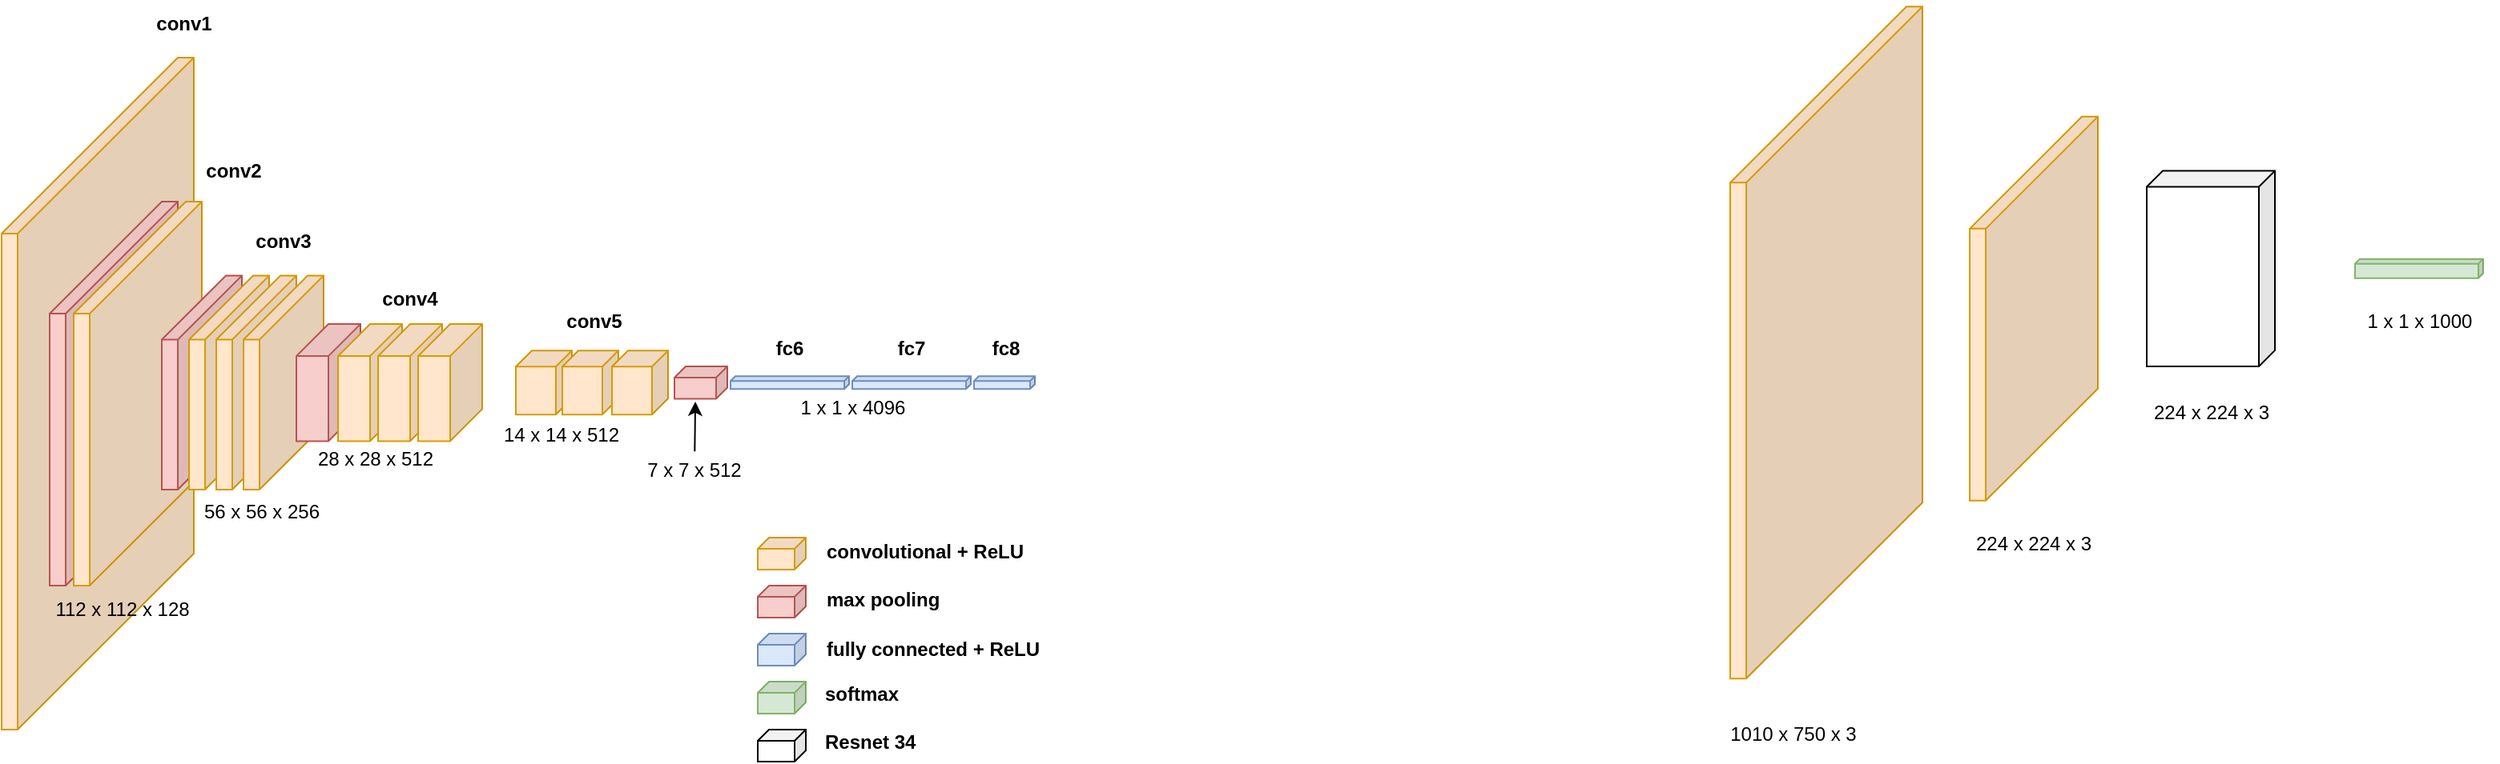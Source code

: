 <mxfile version="21.2.9" type="github">
  <diagram id="QJjx0-fPxzvcmYibJWj1" name="Page-1">
    <mxGraphModel dx="304" dy="170" grid="1" gridSize="10" guides="1" tooltips="1" connect="1" arrows="1" fold="1" page="1" pageScale="1" pageWidth="827" pageHeight="583" math="0" shadow="0">
      <root>
        <mxCell id="0" />
        <mxCell id="1" parent="0" />
        <mxCell id="4f-DMQIj-ya-iA7LCkDa-1" value="" style="shape=cube;whiteSpace=wrap;html=1;boundedLbl=1;backgroundOutline=1;darkOpacity=0.05;darkOpacity2=0.1;size=110;direction=east;flipH=1;fillColor=#ffe6cc;strokeColor=#d79b00;" parent="1" vertex="1">
          <mxGeometry x="1170" y="64.13" width="120" height="420" as="geometry" />
        </mxCell>
        <mxCell id="4f-DMQIj-ya-iA7LCkDa-2" value="" style="shape=cube;whiteSpace=wrap;html=1;boundedLbl=1;backgroundOutline=1;darkOpacity=0.05;darkOpacity2=0.1;size=110;direction=east;flipH=1;fillColor=#ffe6cc;strokeColor=#d79b00;" parent="1" vertex="1">
          <mxGeometry x="91" y="96" width="120" height="420" as="geometry" />
        </mxCell>
        <mxCell id="4f-DMQIj-ya-iA7LCkDa-3" value="" style="shape=cube;whiteSpace=wrap;html=1;boundedLbl=1;backgroundOutline=1;darkOpacity=0.05;darkOpacity2=0.1;size=70;direction=east;flipH=1;fillColor=#f8cecc;strokeColor=#b85450;" parent="1" vertex="1">
          <mxGeometry x="121" y="186" width="80" height="240" as="geometry" />
        </mxCell>
        <mxCell id="4f-DMQIj-ya-iA7LCkDa-4" value="" style="shape=cube;whiteSpace=wrap;html=1;boundedLbl=1;backgroundOutline=1;darkOpacity=0.05;darkOpacity2=0.1;size=70;direction=east;flipH=1;fillColor=#ffe6cc;strokeColor=#d79b00;" parent="1" vertex="1">
          <mxGeometry x="136" y="186" width="80" height="240" as="geometry" />
        </mxCell>
        <mxCell id="4f-DMQIj-ya-iA7LCkDa-5" value="" style="shape=cube;whiteSpace=wrap;html=1;boundedLbl=1;backgroundOutline=1;darkOpacity=0.05;darkOpacity2=0.1;size=70;direction=east;flipH=1;fillColor=#ffe6cc;strokeColor=#d79b00;" parent="1" vertex="1">
          <mxGeometry x="1319.5" y="132.91" width="80" height="240" as="geometry" />
        </mxCell>
        <mxCell id="4f-DMQIj-ya-iA7LCkDa-6" value="" style="shape=cube;whiteSpace=wrap;html=1;boundedLbl=1;backgroundOutline=1;darkOpacity=0.05;darkOpacity2=0.1;size=40;direction=east;flipH=1;fillColor=#f8cecc;strokeColor=#b85450;" parent="1" vertex="1">
          <mxGeometry x="191" y="232.25" width="50" height="133.75" as="geometry" />
        </mxCell>
        <mxCell id="4f-DMQIj-ya-iA7LCkDa-7" value="" style="shape=cube;whiteSpace=wrap;html=1;boundedLbl=1;backgroundOutline=1;darkOpacity=0.05;darkOpacity2=0.1;size=40;direction=east;flipH=1;fillColor=#ffe6cc;strokeColor=#d79b00;" parent="1" vertex="1">
          <mxGeometry x="208" y="232.25" width="50" height="133.75" as="geometry" />
        </mxCell>
        <mxCell id="4f-DMQIj-ya-iA7LCkDa-8" value="" style="shape=cube;whiteSpace=wrap;html=1;boundedLbl=1;backgroundOutline=1;darkOpacity=0.05;darkOpacity2=0.1;size=40;direction=east;flipH=1;fillColor=#ffe6cc;strokeColor=#d79b00;" parent="1" vertex="1">
          <mxGeometry x="225" y="232.25" width="50" height="133.75" as="geometry" />
        </mxCell>
        <mxCell id="4f-DMQIj-ya-iA7LCkDa-9" value="" style="shape=cube;whiteSpace=wrap;html=1;boundedLbl=1;backgroundOutline=1;darkOpacity=0.05;darkOpacity2=0.1;size=40;direction=east;flipH=1;fillColor=#ffe6cc;strokeColor=#d79b00;" parent="1" vertex="1">
          <mxGeometry x="242" y="232.25" width="50" height="133.75" as="geometry" />
        </mxCell>
        <mxCell id="4f-DMQIj-ya-iA7LCkDa-10" value="" style="shape=cube;whiteSpace=wrap;html=1;boundedLbl=1;backgroundOutline=1;darkOpacity=0.05;darkOpacity2=0.1;size=20;direction=east;flipH=1;fillColor=#f8cecc;strokeColor=#b85450;" parent="1" vertex="1">
          <mxGeometry x="275" y="262.56" width="40" height="73.13" as="geometry" />
        </mxCell>
        <mxCell id="4f-DMQIj-ya-iA7LCkDa-11" value="" style="shape=cube;whiteSpace=wrap;html=1;boundedLbl=1;backgroundOutline=1;darkOpacity=0.05;darkOpacity2=0.1;size=20;direction=east;flipH=1;fillColor=#ffe6cc;strokeColor=#d79b00;" parent="1" vertex="1">
          <mxGeometry x="301" y="262.56" width="40" height="73.13" as="geometry" />
        </mxCell>
        <mxCell id="4f-DMQIj-ya-iA7LCkDa-12" value="" style="shape=cube;whiteSpace=wrap;html=1;boundedLbl=1;backgroundOutline=1;darkOpacity=0.05;darkOpacity2=0.1;size=20;direction=east;flipH=1;fillColor=#ffe6cc;strokeColor=#d79b00;" parent="1" vertex="1">
          <mxGeometry x="326" y="262.56" width="40" height="73.13" as="geometry" />
        </mxCell>
        <mxCell id="4f-DMQIj-ya-iA7LCkDa-13" value="" style="shape=cube;whiteSpace=wrap;html=1;boundedLbl=1;backgroundOutline=1;darkOpacity=0.05;darkOpacity2=0.1;size=20;direction=east;flipH=1;fillColor=#ffe6cc;strokeColor=#d79b00;" parent="1" vertex="1">
          <mxGeometry x="351" y="262.56" width="40" height="73.13" as="geometry" />
        </mxCell>
        <mxCell id="4f-DMQIj-ya-iA7LCkDa-15" value="" style="shape=cube;whiteSpace=wrap;html=1;boundedLbl=1;backgroundOutline=1;darkOpacity=0.05;darkOpacity2=0.1;size=10;direction=east;flipH=1;" parent="1" vertex="1">
          <mxGeometry x="1430" y="166.71" width="80" height="122.25" as="geometry" />
        </mxCell>
        <mxCell id="4f-DMQIj-ya-iA7LCkDa-16" value="" style="shape=cube;whiteSpace=wrap;html=1;boundedLbl=1;backgroundOutline=1;darkOpacity=0.05;darkOpacity2=0.1;size=10;direction=east;flipH=1;fillColor=#ffe6cc;strokeColor=#d79b00;" parent="1" vertex="1">
          <mxGeometry x="412" y="279.13" width="35" height="40" as="geometry" />
        </mxCell>
        <mxCell id="4f-DMQIj-ya-iA7LCkDa-19" value="" style="shape=cube;whiteSpace=wrap;html=1;boundedLbl=1;backgroundOutline=1;darkOpacity=0.05;darkOpacity2=0.1;size=7;direction=east;flipH=1;fillColor=#f8cecc;strokeColor=#b85450;" parent="1" vertex="1">
          <mxGeometry x="511" y="288.96" width="33" height="20.32" as="geometry" />
        </mxCell>
        <mxCell id="4f-DMQIj-ya-iA7LCkDa-20" value="" style="shape=cube;whiteSpace=wrap;html=1;boundedLbl=1;backgroundOutline=1;darkOpacity=0.05;darkOpacity2=0.1;size=3;direction=east;flipH=1;fillColor=#dae8fc;strokeColor=#6c8ebf;" parent="1" vertex="1">
          <mxGeometry x="546" y="295.12" width="74" height="8" as="geometry" />
        </mxCell>
        <mxCell id="4f-DMQIj-ya-iA7LCkDa-21" value="" style="shape=cube;whiteSpace=wrap;html=1;boundedLbl=1;backgroundOutline=1;darkOpacity=0.05;darkOpacity2=0.1;size=3;direction=east;flipH=1;fillColor=#dae8fc;strokeColor=#6c8ebf;" parent="1" vertex="1">
          <mxGeometry x="622" y="295.13" width="74" height="8" as="geometry" />
        </mxCell>
        <mxCell id="4f-DMQIj-ya-iA7LCkDa-22" value="" style="shape=cube;whiteSpace=wrap;html=1;boundedLbl=1;backgroundOutline=1;darkOpacity=0.05;darkOpacity2=0.1;size=3;direction=east;flipH=1;fillColor=#dae8fc;strokeColor=#6c8ebf;" parent="1" vertex="1">
          <mxGeometry x="698" y="295.13" width="38" height="8" as="geometry" />
        </mxCell>
        <mxCell id="4f-DMQIj-ya-iA7LCkDa-23" value="" style="shape=cube;whiteSpace=wrap;html=1;boundedLbl=1;backgroundOutline=1;darkOpacity=0.05;darkOpacity2=0.1;size=7;direction=east;flipH=1;fillColor=#ffe6cc;strokeColor=#d79b00;" parent="1" vertex="1">
          <mxGeometry x="563" y="396" width="30" height="20" as="geometry" />
        </mxCell>
        <mxCell id="4f-DMQIj-ya-iA7LCkDa-24" value="" style="shape=cube;whiteSpace=wrap;html=1;boundedLbl=1;backgroundOutline=1;darkOpacity=0.05;darkOpacity2=0.1;size=7;direction=east;flipH=1;fillColor=#f8cecc;strokeColor=#b85450;" parent="1" vertex="1">
          <mxGeometry x="563" y="426" width="30" height="20" as="geometry" />
        </mxCell>
        <mxCell id="4f-DMQIj-ya-iA7LCkDa-26" value="" style="shape=cube;whiteSpace=wrap;html=1;boundedLbl=1;backgroundOutline=1;darkOpacity=0.05;darkOpacity2=0.1;size=7;direction=east;flipH=1;fillColor=#dae8fc;strokeColor=#6c8ebf;" parent="1" vertex="1">
          <mxGeometry x="563" y="456" width="30" height="20" as="geometry" />
        </mxCell>
        <mxCell id="4f-DMQIj-ya-iA7LCkDa-27" value="" style="shape=cube;whiteSpace=wrap;html=1;boundedLbl=1;backgroundOutline=1;darkOpacity=0.05;darkOpacity2=0.1;size=3;direction=east;flipH=1;fillColor=#d5e8d4;strokeColor=#82b366;" parent="1" vertex="1">
          <mxGeometry x="1560" y="221.83" width="80" height="12" as="geometry" />
        </mxCell>
        <mxCell id="4f-DMQIj-ya-iA7LCkDa-28" value="" style="shape=cube;whiteSpace=wrap;html=1;boundedLbl=1;backgroundOutline=1;darkOpacity=0.05;darkOpacity2=0.1;size=7;direction=east;flipH=1;fillColor=#d5e8d4;strokeColor=#82b366;" parent="1" vertex="1">
          <mxGeometry x="563" y="486" width="30" height="20" as="geometry" />
        </mxCell>
        <mxCell id="4f-DMQIj-ya-iA7LCkDa-29" value="&lt;b&gt;conv1&lt;/b&gt;" style="text;html=1;strokeColor=none;fillColor=none;align=center;verticalAlign=middle;whiteSpace=wrap;rounded=0;" parent="1" vertex="1">
          <mxGeometry x="185" y="60" width="40" height="30" as="geometry" />
        </mxCell>
        <mxCell id="4f-DMQIj-ya-iA7LCkDa-31" value="&lt;b&gt;conv2&lt;/b&gt;" style="text;html=1;strokeColor=none;fillColor=none;align=center;verticalAlign=middle;whiteSpace=wrap;rounded=0;" parent="1" vertex="1">
          <mxGeometry x="216" y="152" width="40" height="30" as="geometry" />
        </mxCell>
        <mxCell id="4f-DMQIj-ya-iA7LCkDa-32" value="&lt;b&gt;conv3&lt;/b&gt;" style="text;html=1;strokeColor=none;fillColor=none;align=center;verticalAlign=middle;whiteSpace=wrap;rounded=0;" parent="1" vertex="1">
          <mxGeometry x="247" y="196" width="40" height="30" as="geometry" />
        </mxCell>
        <mxCell id="4f-DMQIj-ya-iA7LCkDa-33" value="&lt;b&gt;conv4&lt;/b&gt;" style="text;html=1;strokeColor=none;fillColor=none;align=center;verticalAlign=middle;whiteSpace=wrap;rounded=0;" parent="1" vertex="1">
          <mxGeometry x="326" y="232.25" width="40" height="30" as="geometry" />
        </mxCell>
        <mxCell id="4f-DMQIj-ya-iA7LCkDa-34" value="&lt;b&gt;conv5&lt;/b&gt;" style="text;html=1;strokeColor=none;fillColor=none;align=center;verticalAlign=middle;whiteSpace=wrap;rounded=0;" parent="1" vertex="1">
          <mxGeometry x="441" y="246" width="40" height="30" as="geometry" />
        </mxCell>
        <mxCell id="4f-DMQIj-ya-iA7LCkDa-35" value="&lt;b&gt;fc6&lt;/b&gt;" style="text;html=1;strokeColor=none;fillColor=none;align=center;verticalAlign=middle;whiteSpace=wrap;rounded=0;" parent="1" vertex="1">
          <mxGeometry x="563" y="262.56" width="40" height="30" as="geometry" />
        </mxCell>
        <mxCell id="4f-DMQIj-ya-iA7LCkDa-36" value="&lt;b&gt;fc7&lt;/b&gt;" style="text;html=1;strokeColor=none;fillColor=none;align=center;verticalAlign=middle;whiteSpace=wrap;rounded=0;" parent="1" vertex="1">
          <mxGeometry x="639" y="262.56" width="40" height="30" as="geometry" />
        </mxCell>
        <mxCell id="4f-DMQIj-ya-iA7LCkDa-37" value="&lt;b&gt;fc8&lt;/b&gt;" style="text;html=1;strokeColor=none;fillColor=none;align=center;verticalAlign=middle;whiteSpace=wrap;rounded=0;" parent="1" vertex="1">
          <mxGeometry x="698" y="262.56" width="40" height="30" as="geometry" />
        </mxCell>
        <mxCell id="4f-DMQIj-ya-iA7LCkDa-38" value="1010 x 750 x 3" style="text;html=1;strokeColor=none;fillColor=none;align=center;verticalAlign=middle;whiteSpace=wrap;rounded=0;" parent="1" vertex="1">
          <mxGeometry x="1160" y="504.13" width="99" height="30" as="geometry" />
        </mxCell>
        <mxCell id="4f-DMQIj-ya-iA7LCkDa-39" value="112 x 112 x 128" style="text;html=1;strokeColor=none;fillColor=none;align=center;verticalAlign=middle;whiteSpace=wrap;rounded=0;" parent="1" vertex="1">
          <mxGeometry x="117" y="426" width="99" height="30" as="geometry" />
        </mxCell>
        <mxCell id="4f-DMQIj-ya-iA7LCkDa-40" value="56 x 56 x 256" style="text;html=1;strokeColor=none;fillColor=none;align=center;verticalAlign=middle;whiteSpace=wrap;rounded=0;" parent="1" vertex="1">
          <mxGeometry x="204" y="365" width="99" height="30" as="geometry" />
        </mxCell>
        <mxCell id="4f-DMQIj-ya-iA7LCkDa-41" value="28 x 28 x 512" style="text;html=1;strokeColor=none;fillColor=none;align=center;verticalAlign=middle;whiteSpace=wrap;rounded=0;" parent="1" vertex="1">
          <mxGeometry x="275" y="332" width="99" height="30" as="geometry" />
        </mxCell>
        <mxCell id="4f-DMQIj-ya-iA7LCkDa-42" value="14 x 14 x 512" style="text;html=1;strokeColor=none;fillColor=none;align=center;verticalAlign=middle;whiteSpace=wrap;rounded=0;" parent="1" vertex="1">
          <mxGeometry x="391" y="317.12" width="99" height="30" as="geometry" />
        </mxCell>
        <mxCell id="4f-DMQIj-ya-iA7LCkDa-43" value="" style="shape=cube;whiteSpace=wrap;html=1;boundedLbl=1;backgroundOutline=1;darkOpacity=0.05;darkOpacity2=0.1;size=10;direction=east;flipH=1;fillColor=#ffe6cc;strokeColor=#d79b00;" parent="1" vertex="1">
          <mxGeometry x="441" y="279.13" width="35" height="40" as="geometry" />
        </mxCell>
        <mxCell id="4f-DMQIj-ya-iA7LCkDa-44" value="" style="shape=cube;whiteSpace=wrap;html=1;boundedLbl=1;backgroundOutline=1;darkOpacity=0.05;darkOpacity2=0.1;size=10;direction=east;flipH=1;fillColor=#ffe6cc;strokeColor=#d79b00;" parent="1" vertex="1">
          <mxGeometry x="472" y="279.12" width="35" height="40" as="geometry" />
        </mxCell>
        <mxCell id="4f-DMQIj-ya-iA7LCkDa-46" value="7 x 7 x 512" style="text;html=1;strokeColor=none;fillColor=none;align=center;verticalAlign=middle;whiteSpace=wrap;rounded=0;" parent="1" vertex="1">
          <mxGeometry x="474" y="342.12" width="99" height="23.88" as="geometry" />
        </mxCell>
        <mxCell id="4f-DMQIj-ya-iA7LCkDa-47" value="" style="endArrow=classic;html=1;entryX=0.605;entryY=1.084;entryDx=0;entryDy=0;entryPerimeter=0;" parent="1" source="4f-DMQIj-ya-iA7LCkDa-46" target="4f-DMQIj-ya-iA7LCkDa-19" edge="1">
          <mxGeometry width="50" height="50" relative="1" as="geometry">
            <mxPoint x="527.16" y="347.12" as="sourcePoint" />
            <mxPoint x="528" y="317" as="targetPoint" />
          </mxGeometry>
        </mxCell>
        <mxCell id="4f-DMQIj-ya-iA7LCkDa-48" value="1 x 1 x 4096" style="text;html=1;strokeColor=none;fillColor=none;align=center;verticalAlign=middle;whiteSpace=wrap;rounded=0;" parent="1" vertex="1">
          <mxGeometry x="573" y="303.13" width="99" height="24" as="geometry" />
        </mxCell>
        <mxCell id="4f-DMQIj-ya-iA7LCkDa-49" value="1 x 1 x 1000" style="text;html=1;strokeColor=none;fillColor=none;align=center;verticalAlign=middle;whiteSpace=wrap;rounded=0;" parent="1" vertex="1">
          <mxGeometry x="1550.5" y="249" width="99" height="24" as="geometry" />
        </mxCell>
        <mxCell id="4f-DMQIj-ya-iA7LCkDa-50" value="convolutional + ReLU" style="text;html=1;strokeColor=none;fillColor=none;align=left;verticalAlign=middle;whiteSpace=wrap;rounded=0;fontStyle=1" parent="1" vertex="1">
          <mxGeometry x="604" y="393.06" width="138" height="23.88" as="geometry" />
        </mxCell>
        <mxCell id="4f-DMQIj-ya-iA7LCkDa-51" value="max pooling" style="text;html=1;strokeColor=none;fillColor=none;align=left;verticalAlign=middle;whiteSpace=wrap;rounded=0;fontStyle=1" parent="1" vertex="1">
          <mxGeometry x="604" y="423.06" width="138" height="23.88" as="geometry" />
        </mxCell>
        <mxCell id="4f-DMQIj-ya-iA7LCkDa-52" value="fully connected + ReLU" style="text;html=1;strokeColor=none;fillColor=none;align=left;verticalAlign=middle;whiteSpace=wrap;rounded=0;fontStyle=1" parent="1" vertex="1">
          <mxGeometry x="604" y="454.12" width="138" height="23.88" as="geometry" />
        </mxCell>
        <mxCell id="4f-DMQIj-ya-iA7LCkDa-53" value="softmax" style="text;html=1;strokeColor=none;fillColor=none;align=left;verticalAlign=middle;whiteSpace=wrap;rounded=0;fontStyle=1" parent="1" vertex="1">
          <mxGeometry x="603" y="482.12" width="138" height="23.88" as="geometry" />
        </mxCell>
        <mxCell id="pQKRfpvGsLfuSsIlXxw5-1" value="224 x 224 x 3" style="text;html=1;strokeColor=none;fillColor=none;align=center;verticalAlign=middle;whiteSpace=wrap;rounded=0;" vertex="1" parent="1">
          <mxGeometry x="1310" y="385.35" width="99" height="30" as="geometry" />
        </mxCell>
        <mxCell id="pQKRfpvGsLfuSsIlXxw5-2" value="224 x 224 x 3" style="text;html=1;strokeColor=none;fillColor=none;align=center;verticalAlign=middle;whiteSpace=wrap;rounded=0;" vertex="1" parent="1">
          <mxGeometry x="1420.5" y="303.13" width="99" height="30" as="geometry" />
        </mxCell>
        <mxCell id="pQKRfpvGsLfuSsIlXxw5-10" value="Resnet 34" style="text;html=1;strokeColor=none;fillColor=none;align=left;verticalAlign=middle;whiteSpace=wrap;rounded=0;fontStyle=1" vertex="1" parent="1">
          <mxGeometry x="603" y="512.12" width="138" height="23.88" as="geometry" />
        </mxCell>
        <mxCell id="pQKRfpvGsLfuSsIlXxw5-11" value="" style="shape=cube;whiteSpace=wrap;html=1;boundedLbl=1;backgroundOutline=1;darkOpacity=0.05;darkOpacity2=0.1;size=7;direction=east;flipH=1;" vertex="1" parent="1">
          <mxGeometry x="563" y="516" width="30" height="20" as="geometry" />
        </mxCell>
      </root>
    </mxGraphModel>
  </diagram>
</mxfile>

